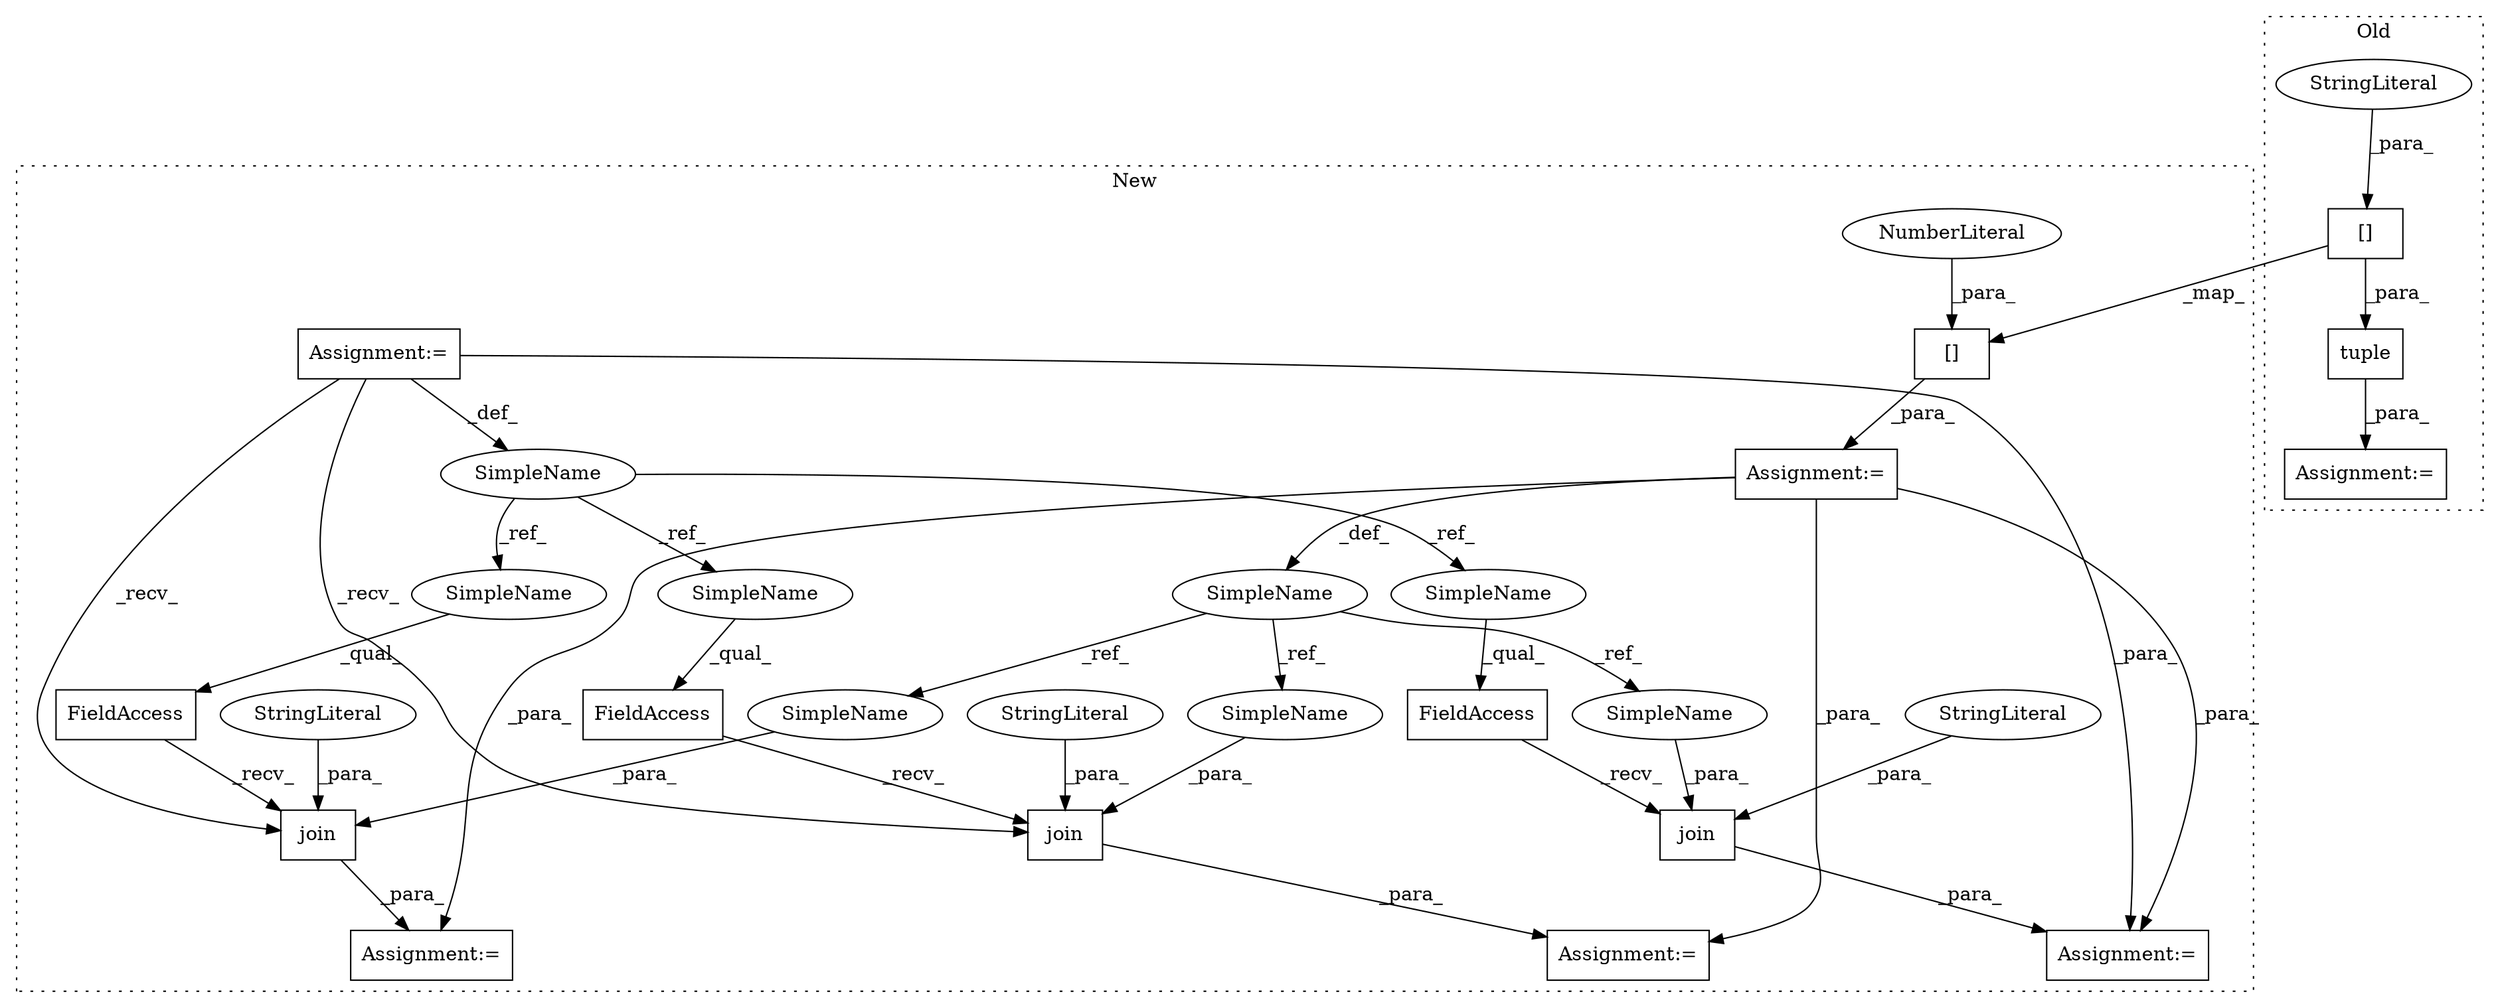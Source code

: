 digraph G {
subgraph cluster0 {
1 [label="tuple" a="32" s="1239,1272" l="6,1" shape="box"];
11 [label="Assignment:=" a="7" s="1237" l="2" shape="box"];
18 [label="[]" a="2" s="1245,1271" l="9,1" shape="box"];
22 [label="StringLiteral" a="45" s="1254" l="17" shape="ellipse"];
label = "Old";
style="dotted";
}
subgraph cluster1 {
2 [label="join" a="32" s="1045,1079" l="5,1" shape="box"];
3 [label="FieldAccess" a="22" s="1037" l="7" shape="box"];
4 [label="SimpleName" a="42" s="200" l="2" shape="ellipse"];
5 [label="FieldAccess" a="22" s="1160" l="7" shape="box"];
6 [label="FieldAccess" a="22" s="1102" l="7" shape="box"];
7 [label="SimpleName" a="42" s="997" l="10" shape="ellipse"];
8 [label="join" a="32" s="1168,1195" l="5,1" shape="box"];
9 [label="StringLiteral" a="45" s="1061" l="18" shape="ellipse"];
10 [label="join" a="32" s="1110,1143" l="5,1" shape="box"];
12 [label="StringLiteral" a="45" s="1126" l="17" shape="ellipse"];
13 [label="StringLiteral" a="45" s="1184" l="11" shape="ellipse"];
14 [label="Assignment:=" a="7" s="200" l="2" shape="box"];
15 [label="Assignment:=" a="7" s="1159" l="1" shape="box"];
16 [label="Assignment:=" a="7" s="1101" l="1" shape="box"];
17 [label="Assignment:=" a="7" s="1007" l="1" shape="box"];
19 [label="[]" a="2" s="1008,1018" l="9,1" shape="box"];
20 [label="NumberLiteral" a="34" s="1017" l="1" shape="ellipse"];
21 [label="Assignment:=" a="7" s="1036" l="1" shape="box"];
23 [label="SimpleName" a="42" s="1173" l="10" shape="ellipse"];
24 [label="SimpleName" a="42" s="1115" l="10" shape="ellipse"];
25 [label="SimpleName" a="42" s="1050" l="10" shape="ellipse"];
26 [label="SimpleName" a="42" s="1102" l="2" shape="ellipse"];
27 [label="SimpleName" a="42" s="1037" l="2" shape="ellipse"];
28 [label="SimpleName" a="42" s="1160" l="2" shape="ellipse"];
label = "New";
style="dotted";
}
1 -> 11 [label="_para_"];
2 -> 21 [label="_para_"];
3 -> 2 [label="_recv_"];
4 -> 27 [label="_ref_"];
4 -> 26 [label="_ref_"];
4 -> 28 [label="_ref_"];
5 -> 8 [label="_recv_"];
6 -> 10 [label="_recv_"];
7 -> 23 [label="_ref_"];
7 -> 25 [label="_ref_"];
7 -> 24 [label="_ref_"];
8 -> 15 [label="_para_"];
9 -> 2 [label="_para_"];
10 -> 16 [label="_para_"];
12 -> 10 [label="_para_"];
13 -> 8 [label="_para_"];
14 -> 10 [label="_recv_"];
14 -> 21 [label="_para_"];
14 -> 4 [label="_def_"];
14 -> 8 [label="_recv_"];
17 -> 15 [label="_para_"];
17 -> 7 [label="_def_"];
17 -> 21 [label="_para_"];
17 -> 16 [label="_para_"];
18 -> 19 [label="_map_"];
18 -> 1 [label="_para_"];
19 -> 17 [label="_para_"];
20 -> 19 [label="_para_"];
22 -> 18 [label="_para_"];
23 -> 8 [label="_para_"];
24 -> 10 [label="_para_"];
25 -> 2 [label="_para_"];
26 -> 6 [label="_qual_"];
27 -> 3 [label="_qual_"];
28 -> 5 [label="_qual_"];
}